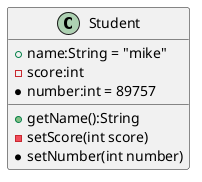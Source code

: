 @startuml
class Student {
    + name:String = "mike"
    - score:int
    * number:int = 89757

    + getName():String
    - setScore(int score)
    * setNumber(int number)
}

@enduml